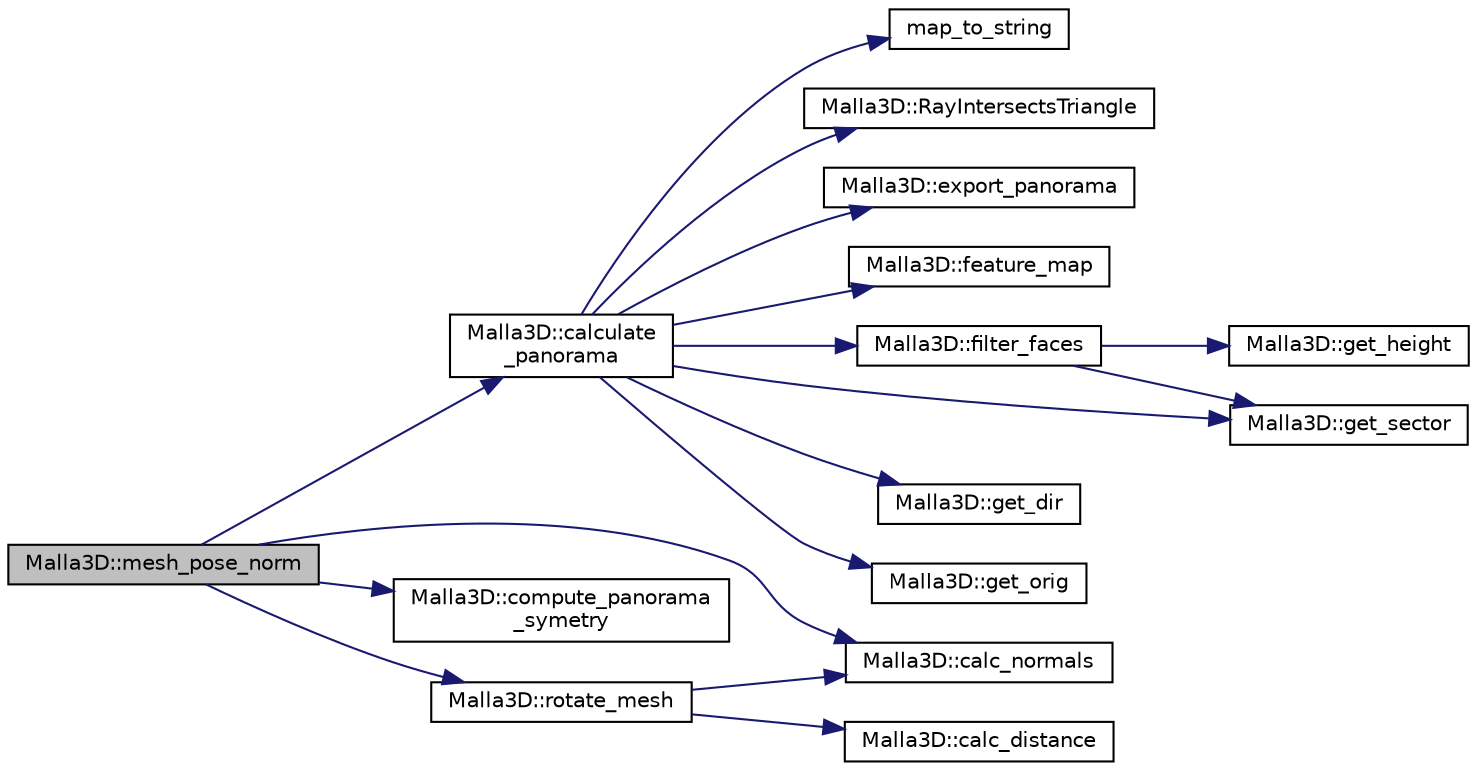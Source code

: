 digraph "Malla3D::mesh_pose_norm"
{
 // LATEX_PDF_SIZE
  edge [fontname="Helvetica",fontsize="10",labelfontname="Helvetica",labelfontsize="10"];
  node [fontname="Helvetica",fontsize="10",shape=record];
  rankdir="LR";
  Node1 [label="Malla3D::mesh_pose_norm",height=0.2,width=0.4,color="black", fillcolor="grey75", style="filled", fontcolor="black",tooltip="Compute the angle that normalize pose of 3d mesh."];
  Node1 -> Node2 [color="midnightblue",fontsize="10",style="solid",fontname="Helvetica"];
  Node2 [label="Malla3D::calc_normals",height=0.2,width=0.4,color="black", fillcolor="white", style="filled",URL="$classMalla3D.html#a5e89df2d0021683c8815b42d3219fe26",tooltip="Calculate normals of mesh faces."];
  Node1 -> Node3 [color="midnightblue",fontsize="10",style="solid",fontname="Helvetica"];
  Node3 [label="Malla3D::calculate\l_panorama",height=0.2,width=0.4,color="black", fillcolor="white", style="filled",URL="$classMalla3D.html#a62a468f594ed9248bfb756207d79bca9",tooltip="Calculate PANORAMA [extended] representation of the 3D mesh."];
  Node3 -> Node4 [color="midnightblue",fontsize="10",style="solid",fontname="Helvetica"];
  Node4 [label="Malla3D::export_panorama",height=0.2,width=0.4,color="black", fillcolor="white", style="filled",URL="$classMalla3D.html#ad15e8de3e89c77f8dde51dc62084d197",tooltip="Export PANORAMA representation to sdm , ndm or gndm."];
  Node3 -> Node5 [color="midnightblue",fontsize="10",style="solid",fontname="Helvetica"];
  Node5 [label="Malla3D::feature_map",height=0.2,width=0.4,color="black", fillcolor="white", style="filled",URL="$classMalla3D.html#af31e0135d4e38023e1cb13784247c7d3",tooltip="Compute the feature map specified ."];
  Node3 -> Node6 [color="midnightblue",fontsize="10",style="solid",fontname="Helvetica"];
  Node6 [label="Malla3D::filter_faces",height=0.2,width=0.4,color="black", fillcolor="white", style="filled",URL="$classMalla3D.html#a7ea87c0adeb5a82ff56d04088c78688b",tooltip="Separates the faces of the mesh according to their height and sector."];
  Node6 -> Node7 [color="midnightblue",fontsize="10",style="solid",fontname="Helvetica"];
  Node7 [label="Malla3D::get_height",height=0.2,width=0.4,color="black", fillcolor="white", style="filled",URL="$classMalla3D.html#a01febaaa4fb630d6c3b62590ff740e51",tooltip="Get height of a division of the cylinder."];
  Node6 -> Node8 [color="midnightblue",fontsize="10",style="solid",fontname="Helvetica"];
  Node8 [label="Malla3D::get_sector",height=0.2,width=0.4,color="black", fillcolor="white", style="filled",URL="$classMalla3D.html#a1bce49b0d0ef934299b68cd8f29626f6",tooltip="Get sector of a point."];
  Node3 -> Node9 [color="midnightblue",fontsize="10",style="solid",fontname="Helvetica"];
  Node9 [label="Malla3D::get_dir",height=0.2,width=0.4,color="black", fillcolor="white", style="filled",URL="$classMalla3D.html#a6316e6fd15009373da175d7e8a7dd978",tooltip="Get direction of ray based on axis and angle."];
  Node3 -> Node10 [color="midnightblue",fontsize="10",style="solid",fontname="Helvetica"];
  Node10 [label="Malla3D::get_orig",height=0.2,width=0.4,color="black", fillcolor="white", style="filled",URL="$classMalla3D.html#ac1801ab429f5d4531a48016d8629efce",tooltip="Get origin of ray based on axis and height."];
  Node3 -> Node8 [color="midnightblue",fontsize="10",style="solid",fontname="Helvetica"];
  Node3 -> Node11 [color="midnightblue",fontsize="10",style="solid",fontname="Helvetica"];
  Node11 [label="map_to_string",height=0.2,width=0.4,color="black", fillcolor="white", style="filled",URL="$aux_8h.html#aee40fe119b557ef2e8c1b596fd28c0b5",tooltip="Convert enum Map to std::string c++ type."];
  Node3 -> Node12 [color="midnightblue",fontsize="10",style="solid",fontname="Helvetica"];
  Node12 [label="Malla3D::RayIntersectsTriangle",height=0.2,width=0.4,color="black", fillcolor="white", style="filled",URL="$classMalla3D.html#a16cfe88c11a5a9ab468833cc412b4ba3",tooltip="Compute Ray-Triangle Intersection using Möller-Trumbore algorithm."];
  Node1 -> Node13 [color="midnightblue",fontsize="10",style="solid",fontname="Helvetica"];
  Node13 [label="Malla3D::compute_panorama\l_symetry",height=0.2,width=0.4,color="black", fillcolor="white", style="filled",URL="$classMalla3D.html#ac01f122da2498b91c843ae328f557ea1",tooltip="Computes symetry function of PANORAMA representation."];
  Node1 -> Node14 [color="midnightblue",fontsize="10",style="solid",fontname="Helvetica"];
  Node14 [label="Malla3D::rotate_mesh",height=0.2,width=0.4,color="black", fillcolor="white", style="filled",URL="$classMalla3D.html#a16fdfd8b127a8f5795a8d2b5f9bd996d",tooltip="Rotate the mesh."];
  Node14 -> Node15 [color="midnightblue",fontsize="10",style="solid",fontname="Helvetica"];
  Node15 [label="Malla3D::calc_distance",height=0.2,width=0.4,color="black", fillcolor="white", style="filled",URL="$classMalla3D.html#aa737de641d8f52b3e5e764bbade4aa98",tooltip="Calculate maximun distance from centroid."];
  Node14 -> Node2 [color="midnightblue",fontsize="10",style="solid",fontname="Helvetica"];
}
